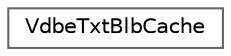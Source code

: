 digraph "Gráfico de Hierarquia de Classes"
{
 // LATEX_PDF_SIZE
  bgcolor="transparent";
  edge [fontname=Helvetica,fontsize=10,labelfontname=Helvetica,labelfontsize=10];
  node [fontname=Helvetica,fontsize=10,shape=box,height=0.2,width=0.4];
  rankdir="LR";
  Node0 [id="Node000000",label="VdbeTxtBlbCache",height=0.2,width=0.4,color="grey40", fillcolor="white", style="filled",URL="$structVdbeTxtBlbCache.html",tooltip=" "];
}
